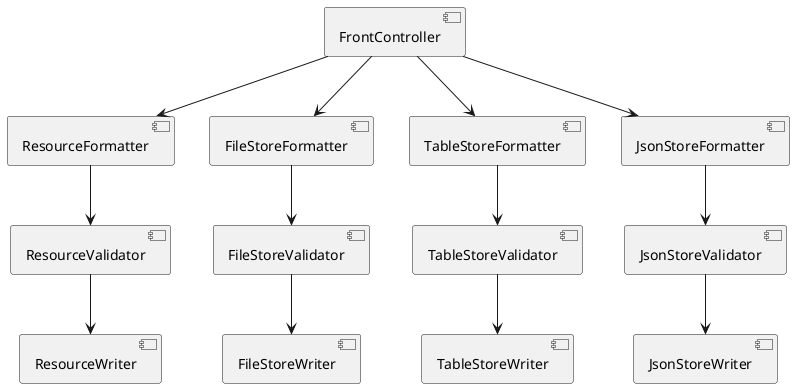 @startuml
'https://plantuml.com/component-diagram



component "FrontController"

component "ResourceFormatter"

component "FileStoreFormatter"

component "TableStoreFormatter"

component "JsonStoreFormatter"

component "ResourceValidator"

component "FileStoreValidator"

component "TableStoreValidator"

component "JsonStoreValidator"

component "ResourceWriter"
component "TableStoreWriter"
component "FileStoreWriter"
component "JsonStoreWriter"

[FrontController] -down-> [ResourceFormatter]
[FrontController] -down-> [FileStoreFormatter]
[FrontController] -down-> [TableStoreFormatter]
[FrontController] -down-> [JsonStoreFormatter]

[ResourceFormatter] -down-> [ResourceValidator]
[FileStoreFormatter] -down-> [FileStoreValidator]
[TableStoreFormatter] -down-> [TableStoreValidator]
[JsonStoreFormatter] -down-> [JsonStoreValidator]

[ResourceValidator] -down-> [ResourceWriter]
[FileStoreValidator] -down-> [FileStoreWriter]
[TableStoreValidator] -down-> [TableStoreWriter]
[JsonStoreValidator] -down-> [JsonStoreWriter]



@enduml